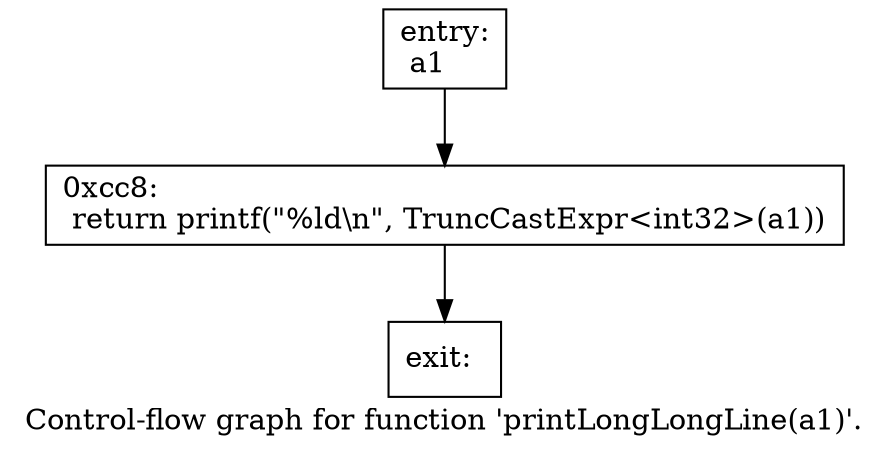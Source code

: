 digraph "Control-flow graph for function 'printLongLongLine(a1)'." {
  label="Control-flow graph for function 'printLongLongLine(a1)'.";
  node [shape=record];

  Node06F9F7B8 [label="{entry:\l  a1\l}"];
  Node06F9F7B8 -> Node06F9F9B0;
  Node06F9F9B0 [label="{0xcc8:\l  return printf(\"%ld\\n\", TruncCastExpr\<int32\>(a1))\l}"];
  Node06F9F9B0 -> Node06F9FAD0;
  Node06F9FAD0 [label="{exit:\l}"];

}
